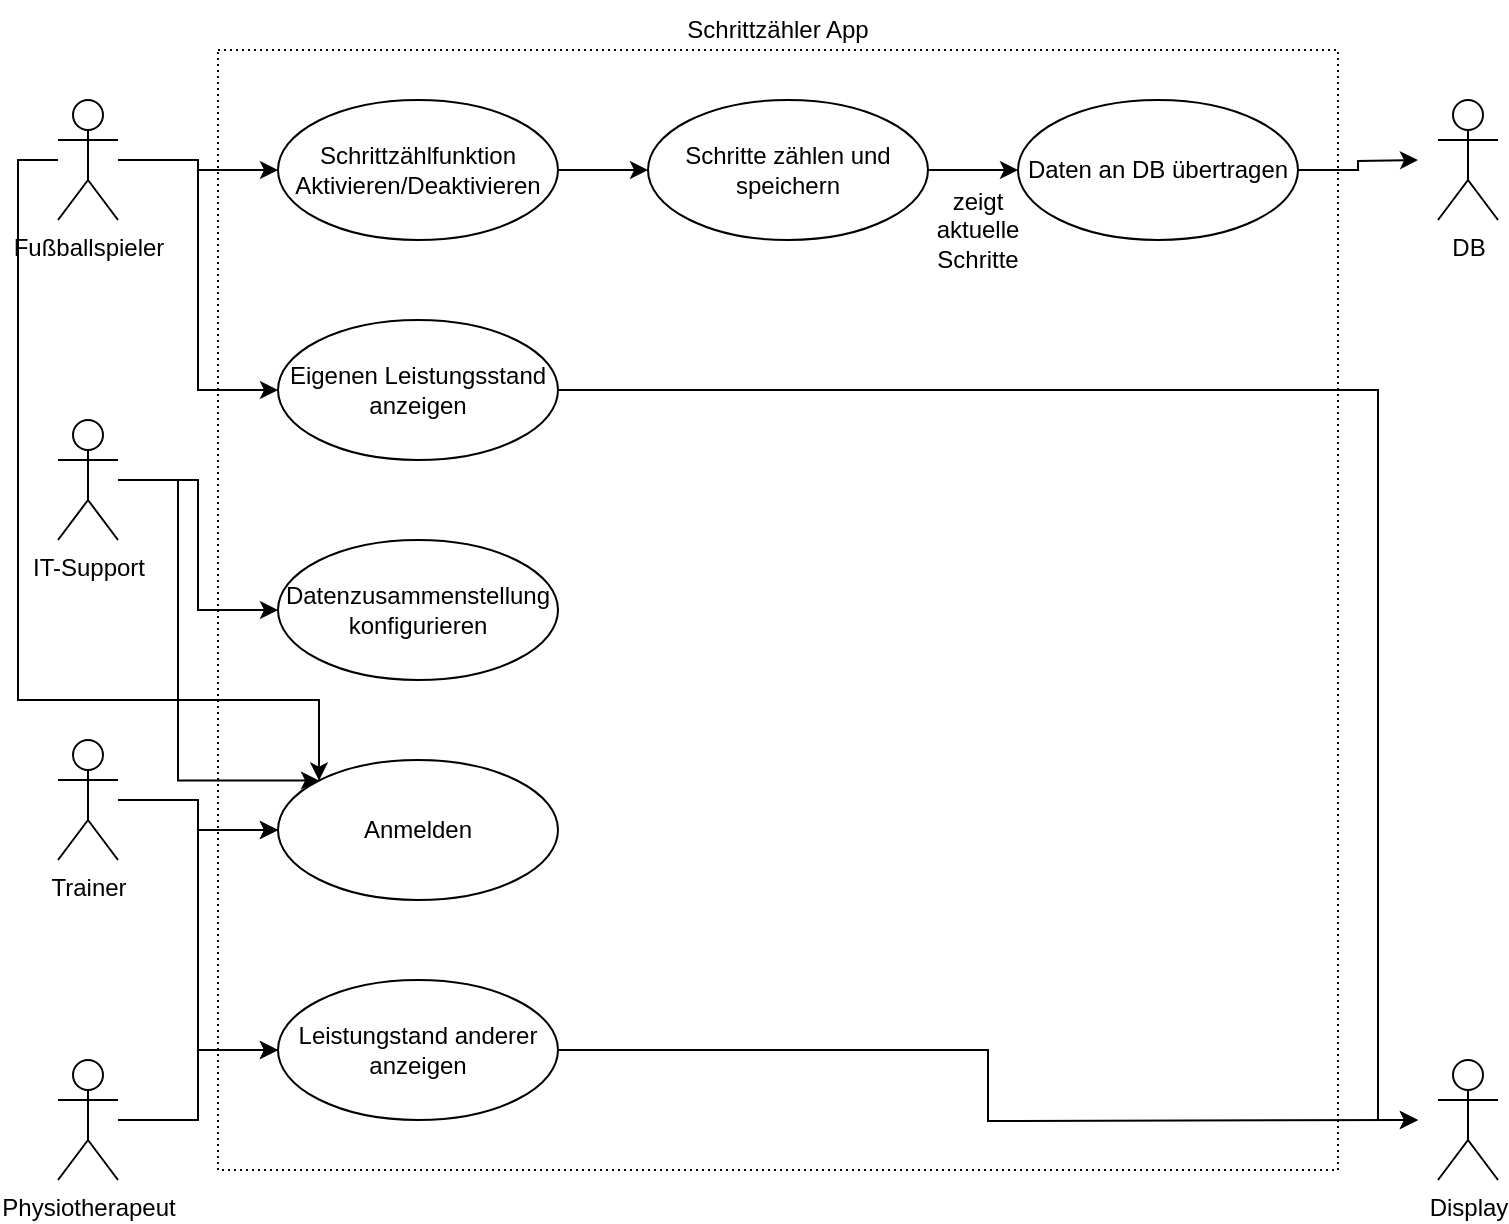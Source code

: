 <mxfile version="26.3.0">
  <diagram name="Seite-1" id="PfA5FL0PnUNqewh5VeCs">
    <mxGraphModel dx="1713" dy="924" grid="1" gridSize="10" guides="1" tooltips="1" connect="1" arrows="1" fold="1" page="1" pageScale="1" pageWidth="827" pageHeight="1169" math="0" shadow="0">
      <root>
        <mxCell id="0" />
        <mxCell id="1" parent="0" />
        <mxCell id="8qm_sJYlEEvmHJbUJB7R-25" style="edgeStyle=orthogonalEdgeStyle;rounded=0;orthogonalLoop=1;jettySize=auto;html=1;entryX=0;entryY=0;entryDx=0;entryDy=0;" edge="1" parent="1" source="8qm_sJYlEEvmHJbUJB7R-2" target="8qm_sJYlEEvmHJbUJB7R-14">
          <mxGeometry relative="1" as="geometry">
            <Array as="points">
              <mxPoint x="20" y="90" />
              <mxPoint x="20" y="360" />
              <mxPoint x="171" y="360" />
            </Array>
          </mxGeometry>
        </mxCell>
        <mxCell id="8qm_sJYlEEvmHJbUJB7R-27" style="edgeStyle=orthogonalEdgeStyle;rounded=0;orthogonalLoop=1;jettySize=auto;html=1;entryX=0;entryY=0.5;entryDx=0;entryDy=0;" edge="1" parent="1" source="8qm_sJYlEEvmHJbUJB7R-2" target="8qm_sJYlEEvmHJbUJB7R-11">
          <mxGeometry relative="1" as="geometry" />
        </mxCell>
        <mxCell id="8qm_sJYlEEvmHJbUJB7R-28" style="edgeStyle=orthogonalEdgeStyle;rounded=0;orthogonalLoop=1;jettySize=auto;html=1;entryX=0;entryY=0.5;entryDx=0;entryDy=0;" edge="1" parent="1" source="8qm_sJYlEEvmHJbUJB7R-2" target="8qm_sJYlEEvmHJbUJB7R-12">
          <mxGeometry relative="1" as="geometry" />
        </mxCell>
        <mxCell id="8qm_sJYlEEvmHJbUJB7R-2" value="Fußballspieler" style="shape=umlActor;verticalLabelPosition=bottom;verticalAlign=top;html=1;" vertex="1" parent="1">
          <mxGeometry x="40" y="60" width="30" height="60" as="geometry" />
        </mxCell>
        <mxCell id="8qm_sJYlEEvmHJbUJB7R-24" style="edgeStyle=orthogonalEdgeStyle;rounded=0;orthogonalLoop=1;jettySize=auto;html=1;entryX=0;entryY=0;entryDx=0;entryDy=0;" edge="1" parent="1" source="8qm_sJYlEEvmHJbUJB7R-3" target="8qm_sJYlEEvmHJbUJB7R-14">
          <mxGeometry relative="1" as="geometry">
            <Array as="points">
              <mxPoint x="100" y="250" />
              <mxPoint x="100" y="400" />
            </Array>
          </mxGeometry>
        </mxCell>
        <mxCell id="8qm_sJYlEEvmHJbUJB7R-26" style="edgeStyle=orthogonalEdgeStyle;rounded=0;orthogonalLoop=1;jettySize=auto;html=1;" edge="1" parent="1" source="8qm_sJYlEEvmHJbUJB7R-3" target="8qm_sJYlEEvmHJbUJB7R-13">
          <mxGeometry relative="1" as="geometry" />
        </mxCell>
        <mxCell id="8qm_sJYlEEvmHJbUJB7R-3" value="IT-Support" style="shape=umlActor;verticalLabelPosition=bottom;verticalAlign=top;html=1;" vertex="1" parent="1">
          <mxGeometry x="40" y="220" width="30" height="60" as="geometry" />
        </mxCell>
        <mxCell id="8qm_sJYlEEvmHJbUJB7R-21" style="edgeStyle=orthogonalEdgeStyle;rounded=0;orthogonalLoop=1;jettySize=auto;html=1;entryX=0;entryY=0.5;entryDx=0;entryDy=0;" edge="1" parent="1" source="8qm_sJYlEEvmHJbUJB7R-4" target="8qm_sJYlEEvmHJbUJB7R-15">
          <mxGeometry relative="1" as="geometry" />
        </mxCell>
        <mxCell id="8qm_sJYlEEvmHJbUJB7R-23" style="edgeStyle=orthogonalEdgeStyle;rounded=0;orthogonalLoop=1;jettySize=auto;html=1;entryX=0;entryY=0.5;entryDx=0;entryDy=0;" edge="1" parent="1" source="8qm_sJYlEEvmHJbUJB7R-4" target="8qm_sJYlEEvmHJbUJB7R-14">
          <mxGeometry relative="1" as="geometry" />
        </mxCell>
        <mxCell id="8qm_sJYlEEvmHJbUJB7R-4" value="Trainer" style="shape=umlActor;verticalLabelPosition=bottom;verticalAlign=top;html=1;" vertex="1" parent="1">
          <mxGeometry x="40" y="380" width="30" height="60" as="geometry" />
        </mxCell>
        <mxCell id="8qm_sJYlEEvmHJbUJB7R-20" style="edgeStyle=orthogonalEdgeStyle;rounded=0;orthogonalLoop=1;jettySize=auto;html=1;entryX=0;entryY=0.5;entryDx=0;entryDy=0;" edge="1" parent="1" source="8qm_sJYlEEvmHJbUJB7R-5" target="8qm_sJYlEEvmHJbUJB7R-15">
          <mxGeometry relative="1" as="geometry" />
        </mxCell>
        <mxCell id="8qm_sJYlEEvmHJbUJB7R-22" style="edgeStyle=orthogonalEdgeStyle;rounded=0;orthogonalLoop=1;jettySize=auto;html=1;entryX=0;entryY=0.5;entryDx=0;entryDy=0;" edge="1" parent="1" source="8qm_sJYlEEvmHJbUJB7R-5" target="8qm_sJYlEEvmHJbUJB7R-14">
          <mxGeometry relative="1" as="geometry" />
        </mxCell>
        <mxCell id="8qm_sJYlEEvmHJbUJB7R-5" value="Physiotherapeut" style="shape=umlActor;verticalLabelPosition=bottom;verticalAlign=top;html=1;" vertex="1" parent="1">
          <mxGeometry x="40" y="540" width="30" height="60" as="geometry" />
        </mxCell>
        <mxCell id="8qm_sJYlEEvmHJbUJB7R-7" value="" style="whiteSpace=wrap;html=1;aspect=fixed;fillColor=none;dashed=1;dashPattern=1 2;" vertex="1" parent="1">
          <mxGeometry x="120" y="35" width="560" height="560" as="geometry" />
        </mxCell>
        <mxCell id="8qm_sJYlEEvmHJbUJB7R-8" value="DB" style="shape=umlActor;verticalLabelPosition=bottom;verticalAlign=top;html=1;" vertex="1" parent="1">
          <mxGeometry x="730" y="60" width="30" height="60" as="geometry" />
        </mxCell>
        <mxCell id="8qm_sJYlEEvmHJbUJB7R-9" value="Display" style="shape=umlActor;verticalLabelPosition=bottom;verticalAlign=top;html=1;" vertex="1" parent="1">
          <mxGeometry x="730" y="540" width="30" height="60" as="geometry" />
        </mxCell>
        <mxCell id="8qm_sJYlEEvmHJbUJB7R-10" value="Schrittzähler App" style="text;html=1;align=center;verticalAlign=middle;whiteSpace=wrap;rounded=0;" vertex="1" parent="1">
          <mxGeometry x="325" y="10" width="150" height="30" as="geometry" />
        </mxCell>
        <mxCell id="8qm_sJYlEEvmHJbUJB7R-33" style="edgeStyle=orthogonalEdgeStyle;rounded=0;orthogonalLoop=1;jettySize=auto;html=1;entryX=0;entryY=0.5;entryDx=0;entryDy=0;" edge="1" parent="1" source="8qm_sJYlEEvmHJbUJB7R-11" target="8qm_sJYlEEvmHJbUJB7R-18">
          <mxGeometry relative="1" as="geometry" />
        </mxCell>
        <mxCell id="8qm_sJYlEEvmHJbUJB7R-11" value="Schrittzählfunktion Aktivieren/Deaktivieren" style="ellipse;whiteSpace=wrap;html=1;" vertex="1" parent="1">
          <mxGeometry x="150" y="60" width="140" height="70" as="geometry" />
        </mxCell>
        <mxCell id="8qm_sJYlEEvmHJbUJB7R-30" style="edgeStyle=orthogonalEdgeStyle;rounded=0;orthogonalLoop=1;jettySize=auto;html=1;" edge="1" parent="1" source="8qm_sJYlEEvmHJbUJB7R-12">
          <mxGeometry relative="1" as="geometry">
            <mxPoint x="720" y="570" as="targetPoint" />
            <Array as="points">
              <mxPoint x="700" y="205" />
              <mxPoint x="700" y="570" />
            </Array>
          </mxGeometry>
        </mxCell>
        <mxCell id="8qm_sJYlEEvmHJbUJB7R-12" value="Eigenen Leistungsstand anzeigen" style="ellipse;whiteSpace=wrap;html=1;" vertex="1" parent="1">
          <mxGeometry x="150" y="170" width="140" height="70" as="geometry" />
        </mxCell>
        <mxCell id="8qm_sJYlEEvmHJbUJB7R-13" value="Datenzusammenstellung konfigurieren" style="ellipse;whiteSpace=wrap;html=1;" vertex="1" parent="1">
          <mxGeometry x="150" y="280" width="140" height="70" as="geometry" />
        </mxCell>
        <mxCell id="8qm_sJYlEEvmHJbUJB7R-14" value="Anmelden" style="ellipse;whiteSpace=wrap;html=1;" vertex="1" parent="1">
          <mxGeometry x="150" y="390" width="140" height="70" as="geometry" />
        </mxCell>
        <mxCell id="8qm_sJYlEEvmHJbUJB7R-29" style="edgeStyle=orthogonalEdgeStyle;rounded=0;orthogonalLoop=1;jettySize=auto;html=1;" edge="1" parent="1" source="8qm_sJYlEEvmHJbUJB7R-15">
          <mxGeometry relative="1" as="geometry">
            <mxPoint x="720" y="570" as="targetPoint" />
          </mxGeometry>
        </mxCell>
        <mxCell id="8qm_sJYlEEvmHJbUJB7R-15" value="Leistungstand anderer anzeigen" style="ellipse;whiteSpace=wrap;html=1;" vertex="1" parent="1">
          <mxGeometry x="150" y="500" width="140" height="70" as="geometry" />
        </mxCell>
        <mxCell id="8qm_sJYlEEvmHJbUJB7R-32" value="" style="edgeStyle=orthogonalEdgeStyle;rounded=0;orthogonalLoop=1;jettySize=auto;html=1;entryX=0;entryY=0.5;entryDx=0;entryDy=0;" edge="1" parent="1" source="8qm_sJYlEEvmHJbUJB7R-18" target="8qm_sJYlEEvmHJbUJB7R-19">
          <mxGeometry relative="1" as="geometry" />
        </mxCell>
        <mxCell id="8qm_sJYlEEvmHJbUJB7R-18" value="Schritte zählen und speichern" style="ellipse;whiteSpace=wrap;html=1;" vertex="1" parent="1">
          <mxGeometry x="335" y="60" width="140" height="70" as="geometry" />
        </mxCell>
        <mxCell id="8qm_sJYlEEvmHJbUJB7R-31" style="edgeStyle=orthogonalEdgeStyle;rounded=0;orthogonalLoop=1;jettySize=auto;html=1;" edge="1" parent="1" source="8qm_sJYlEEvmHJbUJB7R-19">
          <mxGeometry relative="1" as="geometry">
            <mxPoint x="720" y="90" as="targetPoint" />
          </mxGeometry>
        </mxCell>
        <mxCell id="8qm_sJYlEEvmHJbUJB7R-19" value="Daten an DB übertragen" style="ellipse;whiteSpace=wrap;html=1;" vertex="1" parent="1">
          <mxGeometry x="520" y="60" width="140" height="70" as="geometry" />
        </mxCell>
        <mxCell id="8qm_sJYlEEvmHJbUJB7R-34" value="zeigt aktuelle Schritte" style="text;html=1;align=center;verticalAlign=middle;whiteSpace=wrap;rounded=0;" vertex="1" parent="1">
          <mxGeometry x="470" y="110" width="60" height="30" as="geometry" />
        </mxCell>
      </root>
    </mxGraphModel>
  </diagram>
</mxfile>

